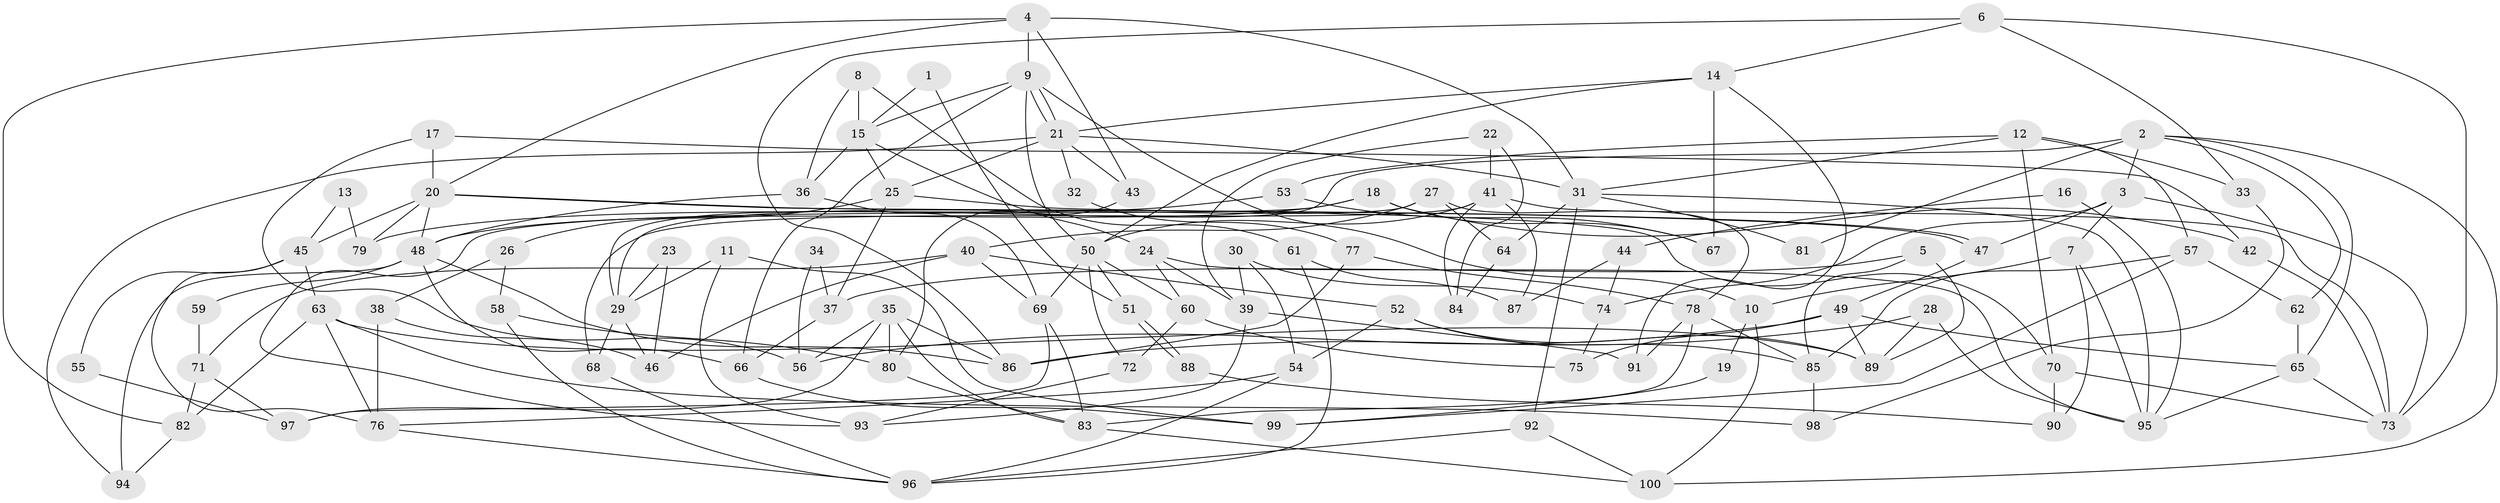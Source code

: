 // Generated by graph-tools (version 1.1) at 2025/11/02/21/25 10:11:14]
// undirected, 100 vertices, 200 edges
graph export_dot {
graph [start="1"]
  node [color=gray90,style=filled];
  1;
  2;
  3;
  4;
  5;
  6;
  7;
  8;
  9;
  10;
  11;
  12;
  13;
  14;
  15;
  16;
  17;
  18;
  19;
  20;
  21;
  22;
  23;
  24;
  25;
  26;
  27;
  28;
  29;
  30;
  31;
  32;
  33;
  34;
  35;
  36;
  37;
  38;
  39;
  40;
  41;
  42;
  43;
  44;
  45;
  46;
  47;
  48;
  49;
  50;
  51;
  52;
  53;
  54;
  55;
  56;
  57;
  58;
  59;
  60;
  61;
  62;
  63;
  64;
  65;
  66;
  67;
  68;
  69;
  70;
  71;
  72;
  73;
  74;
  75;
  76;
  77;
  78;
  79;
  80;
  81;
  82;
  83;
  84;
  85;
  86;
  87;
  88;
  89;
  90;
  91;
  92;
  93;
  94;
  95;
  96;
  97;
  98;
  99;
  100;
  1 -- 15;
  1 -- 51;
  2 -- 65;
  2 -- 3;
  2 -- 29;
  2 -- 62;
  2 -- 81;
  2 -- 100;
  3 -- 73;
  3 -- 7;
  3 -- 47;
  3 -- 74;
  4 -- 31;
  4 -- 82;
  4 -- 9;
  4 -- 20;
  4 -- 43;
  5 -- 37;
  5 -- 89;
  5 -- 85;
  6 -- 14;
  6 -- 86;
  6 -- 33;
  6 -- 73;
  7 -- 95;
  7 -- 10;
  7 -- 90;
  8 -- 15;
  8 -- 36;
  8 -- 61;
  9 -- 21;
  9 -- 21;
  9 -- 10;
  9 -- 15;
  9 -- 50;
  9 -- 66;
  10 -- 100;
  10 -- 19;
  11 -- 29;
  11 -- 99;
  11 -- 93;
  12 -- 31;
  12 -- 57;
  12 -- 33;
  12 -- 53;
  12 -- 70;
  13 -- 79;
  13 -- 45;
  14 -- 50;
  14 -- 21;
  14 -- 67;
  14 -- 91;
  15 -- 36;
  15 -- 24;
  15 -- 25;
  16 -- 44;
  16 -- 95;
  17 -- 42;
  17 -- 20;
  17 -- 56;
  18 -- 93;
  18 -- 48;
  18 -- 42;
  18 -- 67;
  19 -- 99;
  20 -- 47;
  20 -- 47;
  20 -- 45;
  20 -- 48;
  20 -- 79;
  21 -- 43;
  21 -- 25;
  21 -- 31;
  21 -- 32;
  21 -- 94;
  22 -- 39;
  22 -- 41;
  22 -- 84;
  23 -- 46;
  23 -- 29;
  24 -- 60;
  24 -- 39;
  24 -- 95;
  25 -- 26;
  25 -- 37;
  25 -- 70;
  26 -- 58;
  26 -- 38;
  27 -- 64;
  27 -- 78;
  27 -- 29;
  27 -- 40;
  28 -- 95;
  28 -- 89;
  28 -- 86;
  29 -- 46;
  29 -- 68;
  30 -- 39;
  30 -- 54;
  30 -- 74;
  31 -- 95;
  31 -- 64;
  31 -- 81;
  31 -- 92;
  32 -- 77;
  33 -- 98;
  34 -- 37;
  34 -- 56;
  35 -- 56;
  35 -- 86;
  35 -- 80;
  35 -- 83;
  35 -- 97;
  36 -- 48;
  36 -- 69;
  37 -- 66;
  38 -- 46;
  38 -- 76;
  39 -- 91;
  39 -- 93;
  40 -- 69;
  40 -- 46;
  40 -- 52;
  40 -- 71;
  41 -- 73;
  41 -- 50;
  41 -- 68;
  41 -- 84;
  41 -- 87;
  42 -- 73;
  43 -- 80;
  44 -- 87;
  44 -- 74;
  45 -- 76;
  45 -- 55;
  45 -- 63;
  47 -- 49;
  48 -- 94;
  48 -- 59;
  48 -- 66;
  48 -- 86;
  49 -- 89;
  49 -- 56;
  49 -- 65;
  49 -- 75;
  50 -- 60;
  50 -- 51;
  50 -- 69;
  50 -- 72;
  51 -- 88;
  51 -- 88;
  52 -- 54;
  52 -- 85;
  52 -- 89;
  53 -- 67;
  53 -- 79;
  54 -- 96;
  54 -- 76;
  55 -- 97;
  57 -- 85;
  57 -- 62;
  57 -- 99;
  58 -- 96;
  58 -- 80;
  59 -- 71;
  60 -- 75;
  60 -- 72;
  61 -- 96;
  61 -- 87;
  62 -- 65;
  63 -- 98;
  63 -- 76;
  63 -- 82;
  63 -- 89;
  64 -- 84;
  65 -- 73;
  65 -- 95;
  66 -- 99;
  68 -- 96;
  69 -- 83;
  69 -- 97;
  70 -- 73;
  70 -- 90;
  71 -- 97;
  71 -- 82;
  72 -- 93;
  74 -- 75;
  76 -- 96;
  77 -- 78;
  77 -- 86;
  78 -- 85;
  78 -- 83;
  78 -- 91;
  80 -- 83;
  82 -- 94;
  83 -- 100;
  85 -- 98;
  88 -- 90;
  92 -- 96;
  92 -- 100;
}
